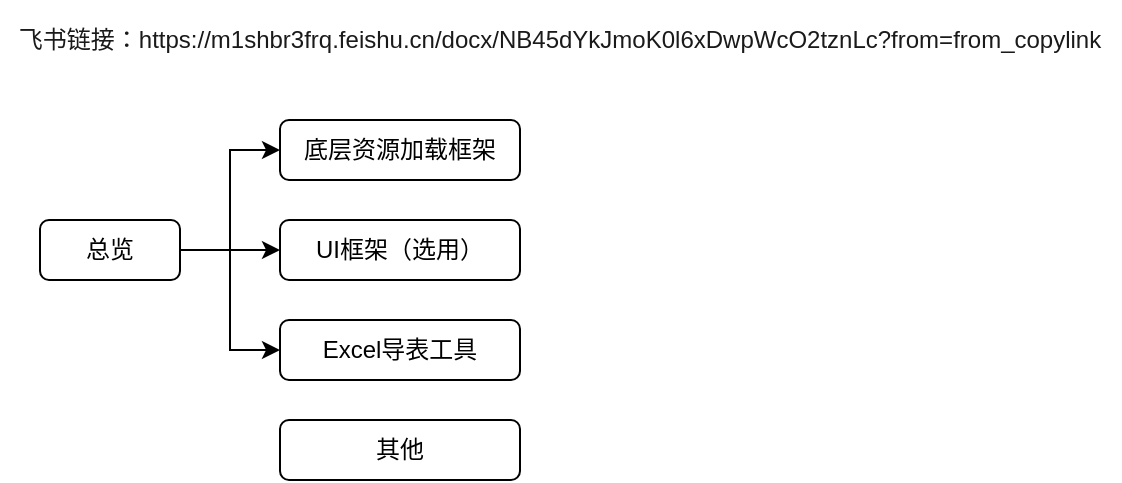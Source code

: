 <mxfile version="26.0.6" pages="3">
  <diagram name="框架总览" id="uBe0KBeMEflmX0RF1UmR">
    <mxGraphModel dx="683" dy="364" grid="1" gridSize="10" guides="1" tooltips="1" connect="1" arrows="1" fold="1" page="1" pageScale="1" pageWidth="827" pageHeight="1169" math="0" shadow="0">
      <root>
        <mxCell id="0" />
        <mxCell id="1" parent="0" />
        <mxCell id="2a-IRuq7mnlYj_9dDppM-5" style="edgeStyle=orthogonalEdgeStyle;rounded=0;orthogonalLoop=1;jettySize=auto;html=1;entryX=0;entryY=0.5;entryDx=0;entryDy=0;" edge="1" parent="1" source="2a-IRuq7mnlYj_9dDppM-1" target="2a-IRuq7mnlYj_9dDppM-2">
          <mxGeometry relative="1" as="geometry" />
        </mxCell>
        <mxCell id="2a-IRuq7mnlYj_9dDppM-6" style="edgeStyle=orthogonalEdgeStyle;rounded=0;orthogonalLoop=1;jettySize=auto;html=1;entryX=0;entryY=0.5;entryDx=0;entryDy=0;" edge="1" parent="1" source="2a-IRuq7mnlYj_9dDppM-1" target="2a-IRuq7mnlYj_9dDppM-4">
          <mxGeometry relative="1" as="geometry" />
        </mxCell>
        <mxCell id="2a-IRuq7mnlYj_9dDppM-7" style="edgeStyle=orthogonalEdgeStyle;rounded=0;orthogonalLoop=1;jettySize=auto;html=1;entryX=0;entryY=0.5;entryDx=0;entryDy=0;" edge="1" parent="1" source="2a-IRuq7mnlYj_9dDppM-1" target="2a-IRuq7mnlYj_9dDppM-3">
          <mxGeometry relative="1" as="geometry" />
        </mxCell>
        <mxCell id="2a-IRuq7mnlYj_9dDppM-1" value="总览" style="rounded=1;whiteSpace=wrap;html=1;" vertex="1" parent="1">
          <mxGeometry x="40" y="130" width="70" height="30" as="geometry" />
        </mxCell>
        <mxCell id="2a-IRuq7mnlYj_9dDppM-2" value="底层资源加载框架" style="rounded=1;whiteSpace=wrap;html=1;" vertex="1" parent="1">
          <mxGeometry x="160" y="80" width="120" height="30" as="geometry" />
        </mxCell>
        <mxCell id="2a-IRuq7mnlYj_9dDppM-3" value="Excel导表工具" style="rounded=1;whiteSpace=wrap;html=1;" vertex="1" parent="1">
          <mxGeometry x="160" y="180" width="120" height="30" as="geometry" />
        </mxCell>
        <mxCell id="2a-IRuq7mnlYj_9dDppM-4" value="UI框架（选用）" style="rounded=1;whiteSpace=wrap;html=1;" vertex="1" parent="1">
          <mxGeometry x="160" y="130" width="120" height="30" as="geometry" />
        </mxCell>
        <mxCell id="DLNOte_e3ZJ-k1gn9shK-1" value="其他" style="rounded=1;whiteSpace=wrap;html=1;" vertex="1" parent="1">
          <mxGeometry x="160" y="230" width="120" height="30" as="geometry" />
        </mxCell>
        <mxCell id="uMdmJv5CUY5snvvGkuqP-1" value="飞书链接：https://m1shbr3frq.feishu.cn/docx/NB45dYkJmoK0l6xDwpWcO2tznLc?from=from_copylink" style="text;html=1;align=center;verticalAlign=middle;whiteSpace=wrap;rounded=0;fontColor=#1A1A1A;" vertex="1" parent="1">
          <mxGeometry x="20" y="20" width="560" height="40" as="geometry" />
        </mxCell>
      </root>
    </mxGraphModel>
  </diagram>
  <diagram id="9YImlSPOTGCWo5q1eOsy" name="导表工具使用手册">
    <mxGraphModel dx="683" dy="364" grid="1" gridSize="10" guides="1" tooltips="1" connect="1" arrows="1" fold="1" page="1" pageScale="1" pageWidth="827" pageHeight="1169" math="0" shadow="0">
      <root>
        <mxCell id="0" />
        <mxCell id="1" parent="0" />
        <mxCell id="P09jOrVPY44q_KdLa61G-1" value="导表工具使用手册" style="rounded=1;whiteSpace=wrap;html=1;" vertex="1" parent="1">
          <mxGeometry x="50" y="130" width="120" height="30" as="geometry" />
        </mxCell>
      </root>
    </mxGraphModel>
  </diagram>
  <diagram id="7L4tJu3QnOuxyr8Kibb6" name="导表工具实现">
    <mxGraphModel dx="819" dy="437" grid="1" gridSize="10" guides="1" tooltips="1" connect="1" arrows="1" fold="1" page="1" pageScale="1" pageWidth="827" pageHeight="1169" math="0" shadow="0">
      <root>
        <mxCell id="0" />
        <mxCell id="1" parent="0" />
        <mxCell id="nhzHG48Y-XfVZyGlwt31-1" value="整个流程" style="rounded=0;whiteSpace=wrap;html=1;labelBackgroundColor=none;fillColor=#F08E81;strokeColor=#FFFFFF;fontColor=#1A1A1A;" vertex="1" parent="1">
          <mxGeometry x="10" y="100" width="120" height="30" as="geometry" />
        </mxCell>
        <mxCell id="nhzHG48Y-XfVZyGlwt31-2" value="BinarySerializeOpt" style="rounded=1;whiteSpace=wrap;html=1;labelBackgroundColor=none;fillColor=#F08E81;strokeColor=#FFFFFF;fontColor=#1A1A1A;" vertex="1" parent="1">
          <mxGeometry x="147.5" y="242.5" width="120" height="25" as="geometry" />
        </mxCell>
        <mxCell id="nhzHG48Y-XfVZyGlwt31-8" value="" style="edgeStyle=orthogonalEdgeStyle;rounded=0;orthogonalLoop=1;jettySize=auto;html=1;labelBackgroundColor=none;strokeColor=#182E3E;fontColor=default;" edge="1" parent="1" source="nhzHG48Y-XfVZyGlwt31-3" target="nhzHG48Y-XfVZyGlwt31-5">
          <mxGeometry relative="1" as="geometry">
            <Array as="points">
              <mxPoint x="290" y="95" />
              <mxPoint x="290" y="115" />
            </Array>
          </mxGeometry>
        </mxCell>
        <mxCell id="nhzHG48Y-XfVZyGlwt31-11" value="编辑器下" style="edgeLabel;html=1;align=center;verticalAlign=middle;resizable=0;points=[];labelBackgroundColor=none;fontColor=#1A1A1A;" vertex="1" connectable="0" parent="nhzHG48Y-XfVZyGlwt31-8">
          <mxGeometry x="-0.11" y="-1" relative="1" as="geometry">
            <mxPoint x="-29" y="17" as="offset" />
          </mxGeometry>
        </mxCell>
        <mxCell id="nhzHG48Y-XfVZyGlwt31-3" value="Excel" style="rounded=1;whiteSpace=wrap;html=1;labelBackgroundColor=none;fillColor=#F08E81;strokeColor=#FFFFFF;fontColor=#1A1A1A;" vertex="1" parent="1">
          <mxGeometry x="165" y="80" width="50" height="30" as="geometry" />
        </mxCell>
        <mxCell id="nhzHG48Y-XfVZyGlwt31-9" value="" style="edgeStyle=orthogonalEdgeStyle;rounded=0;orthogonalLoop=1;jettySize=auto;html=1;labelBackgroundColor=none;strokeColor=#182E3E;fontColor=default;" edge="1" parent="1" source="nhzHG48Y-XfVZyGlwt31-5" target="nhzHG48Y-XfVZyGlwt31-6">
          <mxGeometry relative="1" as="geometry" />
        </mxCell>
        <mxCell id="nhzHG48Y-XfVZyGlwt31-12" value="编辑器下" style="edgeLabel;html=1;align=center;verticalAlign=middle;resizable=0;points=[];labelBackgroundColor=none;fontColor=#1A1A1A;" vertex="1" connectable="0" parent="nhzHG48Y-XfVZyGlwt31-9">
          <mxGeometry x="-0.214" y="-2" relative="1" as="geometry">
            <mxPoint y="-2" as="offset" />
          </mxGeometry>
        </mxCell>
        <mxCell id="nhzHG48Y-XfVZyGlwt31-5" value="xml" style="rounded=1;whiteSpace=wrap;html=1;labelBackgroundColor=none;fillColor=#F08E81;strokeColor=#FFFFFF;fontColor=#1A1A1A;" vertex="1" parent="1">
          <mxGeometry x="370" y="100" width="40" height="30" as="geometry" />
        </mxCell>
        <mxCell id="nhzHG48Y-XfVZyGlwt31-10" value="" style="edgeStyle=orthogonalEdgeStyle;rounded=0;orthogonalLoop=1;jettySize=auto;html=1;labelBackgroundColor=none;strokeColor=#182E3E;fontColor=default;" edge="1" parent="1" source="nhzHG48Y-XfVZyGlwt31-6" target="nhzHG48Y-XfVZyGlwt31-7">
          <mxGeometry relative="1" as="geometry" />
        </mxCell>
        <mxCell id="nhzHG48Y-XfVZyGlwt31-13" value="运行时" style="edgeLabel;html=1;align=center;verticalAlign=middle;resizable=0;points=[];labelBackgroundColor=none;fontColor=#1A1A1A;" vertex="1" connectable="0" parent="nhzHG48Y-XfVZyGlwt31-10">
          <mxGeometry x="-0.069" relative="1" as="geometry">
            <mxPoint as="offset" />
          </mxGeometry>
        </mxCell>
        <mxCell id="nhzHG48Y-XfVZyGlwt31-6" value="Binary" style="rounded=1;whiteSpace=wrap;html=1;labelBackgroundColor=none;fillColor=#F08E81;strokeColor=#FFFFFF;fontColor=#1A1A1A;" vertex="1" parent="1">
          <mxGeometry x="500" y="100" width="50" height="30" as="geometry" />
        </mxCell>
        <mxCell id="nhzHG48Y-XfVZyGlwt31-7" value="class的实例化数据" style="rounded=1;whiteSpace=wrap;html=1;labelBackgroundColor=none;fillColor=#F08E81;strokeColor=#FFFFFF;fontColor=#1A1A1A;" vertex="1" parent="1">
          <mxGeometry x="640" y="100" width="120" height="30" as="geometry" />
        </mxCell>
        <mxCell id="nhzHG48Y-XfVZyGlwt31-14" value="策划填写" style="text;html=1;align=center;verticalAlign=middle;whiteSpace=wrap;rounded=0;labelBackgroundColor=none;fontColor=#1A1A1A;" vertex="1" parent="1">
          <mxGeometry x="160" y="60" width="60" height="20" as="geometry" />
        </mxCell>
        <mxCell id="nhzHG48Y-XfVZyGlwt31-17" style="edgeStyle=orthogonalEdgeStyle;rounded=0;orthogonalLoop=1;jettySize=auto;html=1;entryX=0;entryY=0.5;entryDx=0;entryDy=0;labelBackgroundColor=none;strokeColor=#182E3E;fontColor=default;" edge="1" parent="1" source="nhzHG48Y-XfVZyGlwt31-15" target="nhzHG48Y-XfVZyGlwt31-5">
          <mxGeometry relative="1" as="geometry">
            <Array as="points">
              <mxPoint x="290" y="150" />
              <mxPoint x="290" y="115" />
            </Array>
          </mxGeometry>
        </mxCell>
        <mxCell id="nhzHG48Y-XfVZyGlwt31-15" value="class" style="rounded=1;whiteSpace=wrap;html=1;labelBackgroundColor=none;fillColor=#F08E81;strokeColor=#FFFFFF;fontColor=#1A1A1A;" vertex="1" parent="1">
          <mxGeometry x="165" y="130" width="50" height="30" as="geometry" />
        </mxCell>
        <mxCell id="nhzHG48Y-XfVZyGlwt31-16" value="程序根据Excel写数据类" style="text;html=1;align=center;verticalAlign=middle;whiteSpace=wrap;rounded=0;labelBackgroundColor=none;fontColor=#1A1A1A;" vertex="1" parent="1">
          <mxGeometry x="130" y="170" width="155" height="20" as="geometry" />
        </mxCell>
        <mxCell id="nhzHG48Y-XfVZyGlwt31-18" value="前期准备" style="rounded=0;whiteSpace=wrap;html=1;labelBackgroundColor=none;fillColor=#F08E81;strokeColor=#FFFFFF;fontColor=#1A1A1A;" vertex="1" parent="1">
          <mxGeometry x="10" y="240" width="120" height="30" as="geometry" />
        </mxCell>
        <mxCell id="nhzHG48Y-XfVZyGlwt31-19" value="序列化工具" style="text;html=1;align=center;verticalAlign=middle;whiteSpace=wrap;rounded=0;labelBackgroundColor=none;fontColor=#1A1A1A;" vertex="1" parent="1">
          <mxGeometry x="140" y="220" width="155" height="20" as="geometry" />
        </mxCell>
      </root>
    </mxGraphModel>
  </diagram>
</mxfile>
